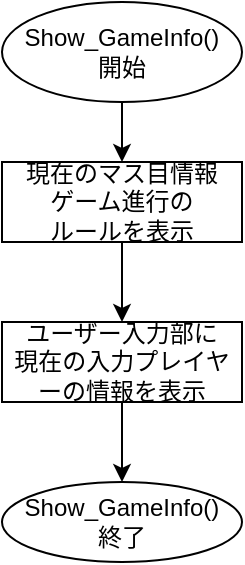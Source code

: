 <mxfile version="24.4.4" type="device">
  <diagram id="C5RBs43oDa-KdzZeNtuy" name="Page-1">
    <mxGraphModel dx="822" dy="549" grid="1" gridSize="10" guides="1" tooltips="1" connect="1" arrows="1" fold="1" page="1" pageScale="1" pageWidth="827" pageHeight="1169" math="0" shadow="0">
      <root>
        <mxCell id="WIyWlLk6GJQsqaUBKTNV-0" />
        <mxCell id="WIyWlLk6GJQsqaUBKTNV-1" parent="WIyWlLk6GJQsqaUBKTNV-0" />
        <mxCell id="Hk9xaSnE0r8wSvWAPiRx-2" style="edgeStyle=orthogonalEdgeStyle;rounded=0;orthogonalLoop=1;jettySize=auto;html=1;exitX=0.5;exitY=1;exitDx=0;exitDy=0;" parent="WIyWlLk6GJQsqaUBKTNV-1" source="Hk9xaSnE0r8wSvWAPiRx-0" target="Hk9xaSnE0r8wSvWAPiRx-1" edge="1">
          <mxGeometry relative="1" as="geometry" />
        </mxCell>
        <mxCell id="Hk9xaSnE0r8wSvWAPiRx-0" value="Show_GameInfo()&lt;br&gt;開始" style="ellipse;whiteSpace=wrap;html=1;" parent="WIyWlLk6GJQsqaUBKTNV-1" vertex="1">
          <mxGeometry x="220" y="40" width="120" height="50" as="geometry" />
        </mxCell>
        <mxCell id="c2qx0M0O1r36FoxTtpvk-1" style="edgeStyle=orthogonalEdgeStyle;rounded=0;orthogonalLoop=1;jettySize=auto;html=1;exitX=0.5;exitY=1;exitDx=0;exitDy=0;entryX=0.5;entryY=0;entryDx=0;entryDy=0;" edge="1" parent="WIyWlLk6GJQsqaUBKTNV-1" source="Hk9xaSnE0r8wSvWAPiRx-1" target="c2qx0M0O1r36FoxTtpvk-0">
          <mxGeometry relative="1" as="geometry" />
        </mxCell>
        <mxCell id="Hk9xaSnE0r8wSvWAPiRx-1" value="現在のマス目情報&lt;br&gt;ゲーム進行の&lt;div&gt;ルールを表示&lt;/div&gt;" style="rounded=0;whiteSpace=wrap;html=1;" parent="WIyWlLk6GJQsqaUBKTNV-1" vertex="1">
          <mxGeometry x="220" y="120" width="120" height="40" as="geometry" />
        </mxCell>
        <mxCell id="Hk9xaSnE0r8wSvWAPiRx-3" value="Show_GameInfo()&lt;br&gt;終了" style="ellipse;whiteSpace=wrap;html=1;" parent="WIyWlLk6GJQsqaUBKTNV-1" vertex="1">
          <mxGeometry x="220" y="280" width="120" height="40" as="geometry" />
        </mxCell>
        <mxCell id="c2qx0M0O1r36FoxTtpvk-2" style="edgeStyle=orthogonalEdgeStyle;rounded=0;orthogonalLoop=1;jettySize=auto;html=1;exitX=0.5;exitY=1;exitDx=0;exitDy=0;entryX=0.5;entryY=0;entryDx=0;entryDy=0;" edge="1" parent="WIyWlLk6GJQsqaUBKTNV-1" source="c2qx0M0O1r36FoxTtpvk-0" target="Hk9xaSnE0r8wSvWAPiRx-3">
          <mxGeometry relative="1" as="geometry" />
        </mxCell>
        <mxCell id="c2qx0M0O1r36FoxTtpvk-0" value="ユーザー入力部に&lt;div&gt;現在の入力プレイヤーの情報を表示&lt;/div&gt;" style="rounded=0;whiteSpace=wrap;html=1;" vertex="1" parent="WIyWlLk6GJQsqaUBKTNV-1">
          <mxGeometry x="220" y="200" width="120" height="40" as="geometry" />
        </mxCell>
      </root>
    </mxGraphModel>
  </diagram>
</mxfile>
